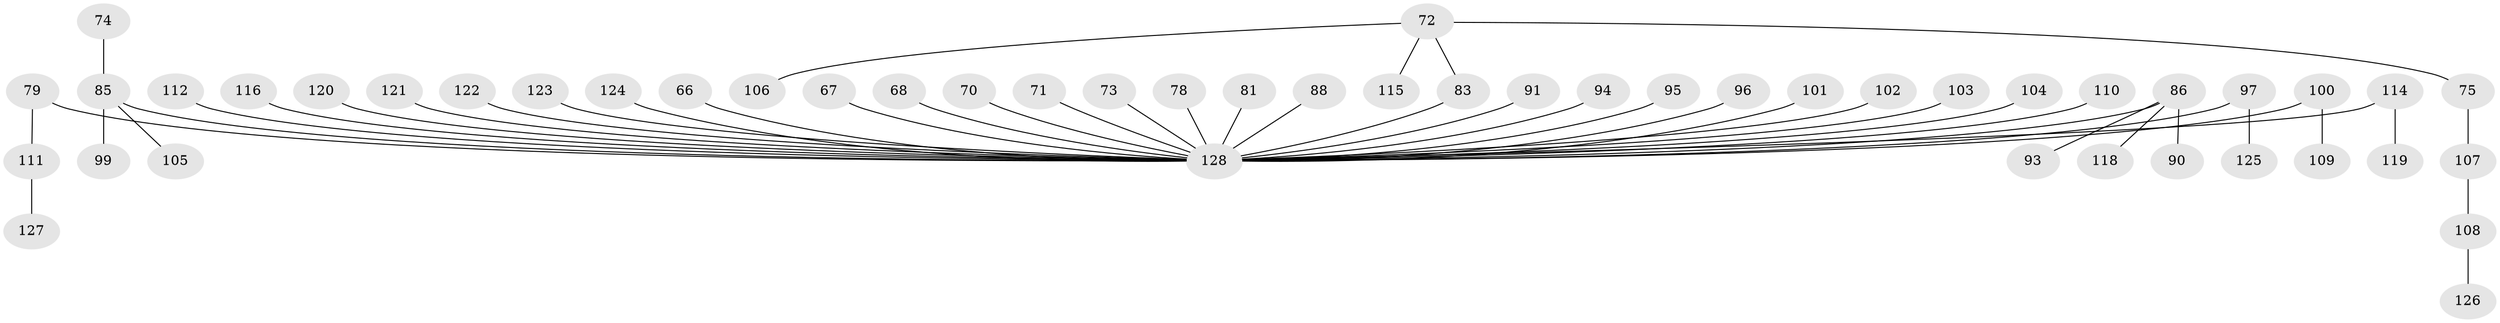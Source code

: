 // original degree distribution, {3: 0.1171875, 6: 0.03125, 5: 0.046875, 4: 0.0234375, 1: 0.484375, 2: 0.2890625, 7: 0.0078125}
// Generated by graph-tools (version 1.1) at 2025/55/03/04/25 21:55:36]
// undirected, 51 vertices, 50 edges
graph export_dot {
graph [start="1"]
  node [color=gray90,style=filled];
  66;
  67;
  68;
  70;
  71;
  72;
  73;
  74;
  75;
  78;
  79;
  81;
  83 [super="+18"];
  85 [super="+28+40"];
  86;
  88;
  90;
  91;
  93;
  94;
  95;
  96 [super="+39+43"];
  97 [super="+46"];
  99;
  100;
  101;
  102;
  103;
  104;
  105;
  106;
  107;
  108;
  109;
  110;
  111;
  112;
  114;
  115;
  116;
  118;
  119;
  120;
  121;
  122;
  123;
  124;
  125;
  126;
  127;
  128 [super="+59+69+21+113+80+57+92+89+77+47+117+60+87+55+58+98+61+82+64+63+65"];
  66 -- 128;
  67 -- 128;
  68 -- 128;
  70 -- 128;
  71 -- 128;
  72 -- 75;
  72 -- 106;
  72 -- 115;
  72 -- 83;
  73 -- 128;
  74 -- 85;
  75 -- 107;
  78 -- 128;
  79 -- 111;
  79 -- 128;
  81 -- 128;
  83 -- 128;
  85 -- 99;
  85 -- 105;
  85 -- 128;
  86 -- 90;
  86 -- 93;
  86 -- 118;
  86 -- 128;
  88 -- 128;
  91 -- 128;
  94 -- 128;
  95 -- 128;
  96 -- 128;
  97 -- 125;
  97 -- 128;
  100 -- 109;
  100 -- 128;
  101 -- 128;
  102 -- 128;
  103 -- 128;
  104 -- 128;
  107 -- 108;
  108 -- 126;
  110 -- 128;
  111 -- 127;
  112 -- 128;
  114 -- 119;
  114 -- 128;
  116 -- 128;
  120 -- 128;
  121 -- 128;
  122 -- 128;
  123 -- 128;
  124 -- 128;
}
